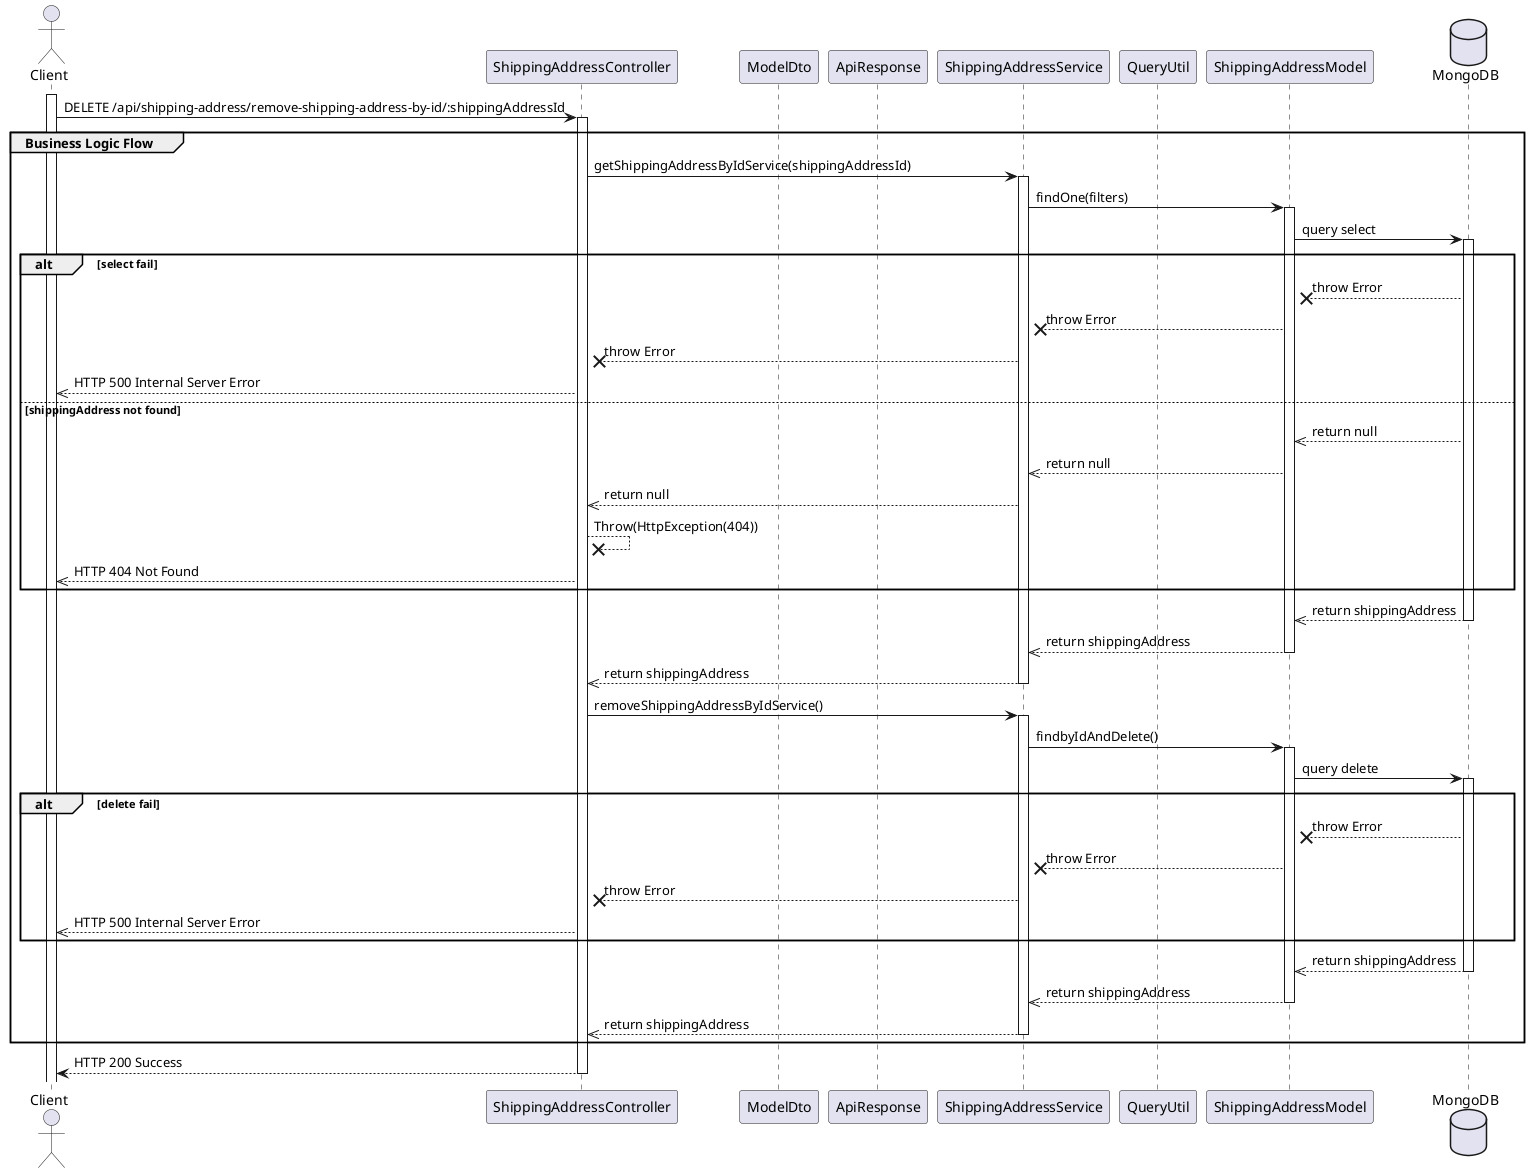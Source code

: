 @startuml Remove Shipping Address

actor Client


participant ShippingAddressController
participant ModelDto
participant ApiResponse
participant ShippingAddressService
participant QueryUtil
participant ShippingAddressModel

database MongoDB

' Step 1
    activate Client
    Client -> ShippingAddressController: DELETE /api/shipping-address/remove-shipping-address-by-id/:shippingAddressId
    activate ShippingAddressController

' Step 4
group Business Logic Flow
    ShippingAddressController -> ShippingAddressService: getShippingAddressByIdService(shippingAddressId)
    activate ShippingAddressService
    
    ShippingAddressService -> ShippingAddressModel: findOne(filters)
    activate ShippingAddressModel
    ShippingAddressModel -> MongoDB: query select
    activate MongoDB

    alt select fail
        MongoDB --x ShippingAddressModel: throw Error
        ShippingAddressModel --x ShippingAddressService: throw Error
        ShippingAddressService --x ShippingAddressController: throw Error
        ShippingAddressController -->> Client: HTTP 500 Internal Server Error
    else shippingAddress not found
        MongoDB -->> ShippingAddressModel: return null
        ShippingAddressModel -->> ShippingAddressService: return null
        ShippingAddressService -->> ShippingAddressController: return null
        ShippingAddressController --x ShippingAddressController: Throw(HttpException(404))
        ShippingAddressController -->> Client: HTTP 404 Not Found
    end

    MongoDB -->> ShippingAddressModel: return shippingAddress
    deactivate MongoDB
    ShippingAddressModel -->> ShippingAddressService: return shippingAddress
    deactivate ShippingAddressModel
    ShippingAddressService -->> ShippingAddressController: return shippingAddress
    deactivate ShippingAddressService
    ShippingAddressController -> ShippingAddressService: removeShippingAddressByIdService()
    activate ShippingAddressService
    ShippingAddressService -> ShippingAddressModel: findbyIdAndDelete()
    activate ShippingAddressModel
    ShippingAddressModel -> MongoDB: query delete
    activate MongoDB

    alt delete fail
        MongoDB --x ShippingAddressModel: throw Error
        ShippingAddressModel --x ShippingAddressService: throw Error
        ShippingAddressService --x ShippingAddressController: throw Error
        ShippingAddressController -->> Client: HTTP 500 Internal Server Error
    end

    MongoDB -->> ShippingAddressModel: return shippingAddress
    deactivate MongoDB
    ShippingAddressModel -->> ShippingAddressService: return shippingAddress
    deactivate ShippingAddressModel
    ShippingAddressService -->> ShippingAddressController: return shippingAddress
    deactivate ShippingAddressService



end

ShippingAddressController --> Client: HTTP 200 Success
deactivate ShippingAddressController

@enduml